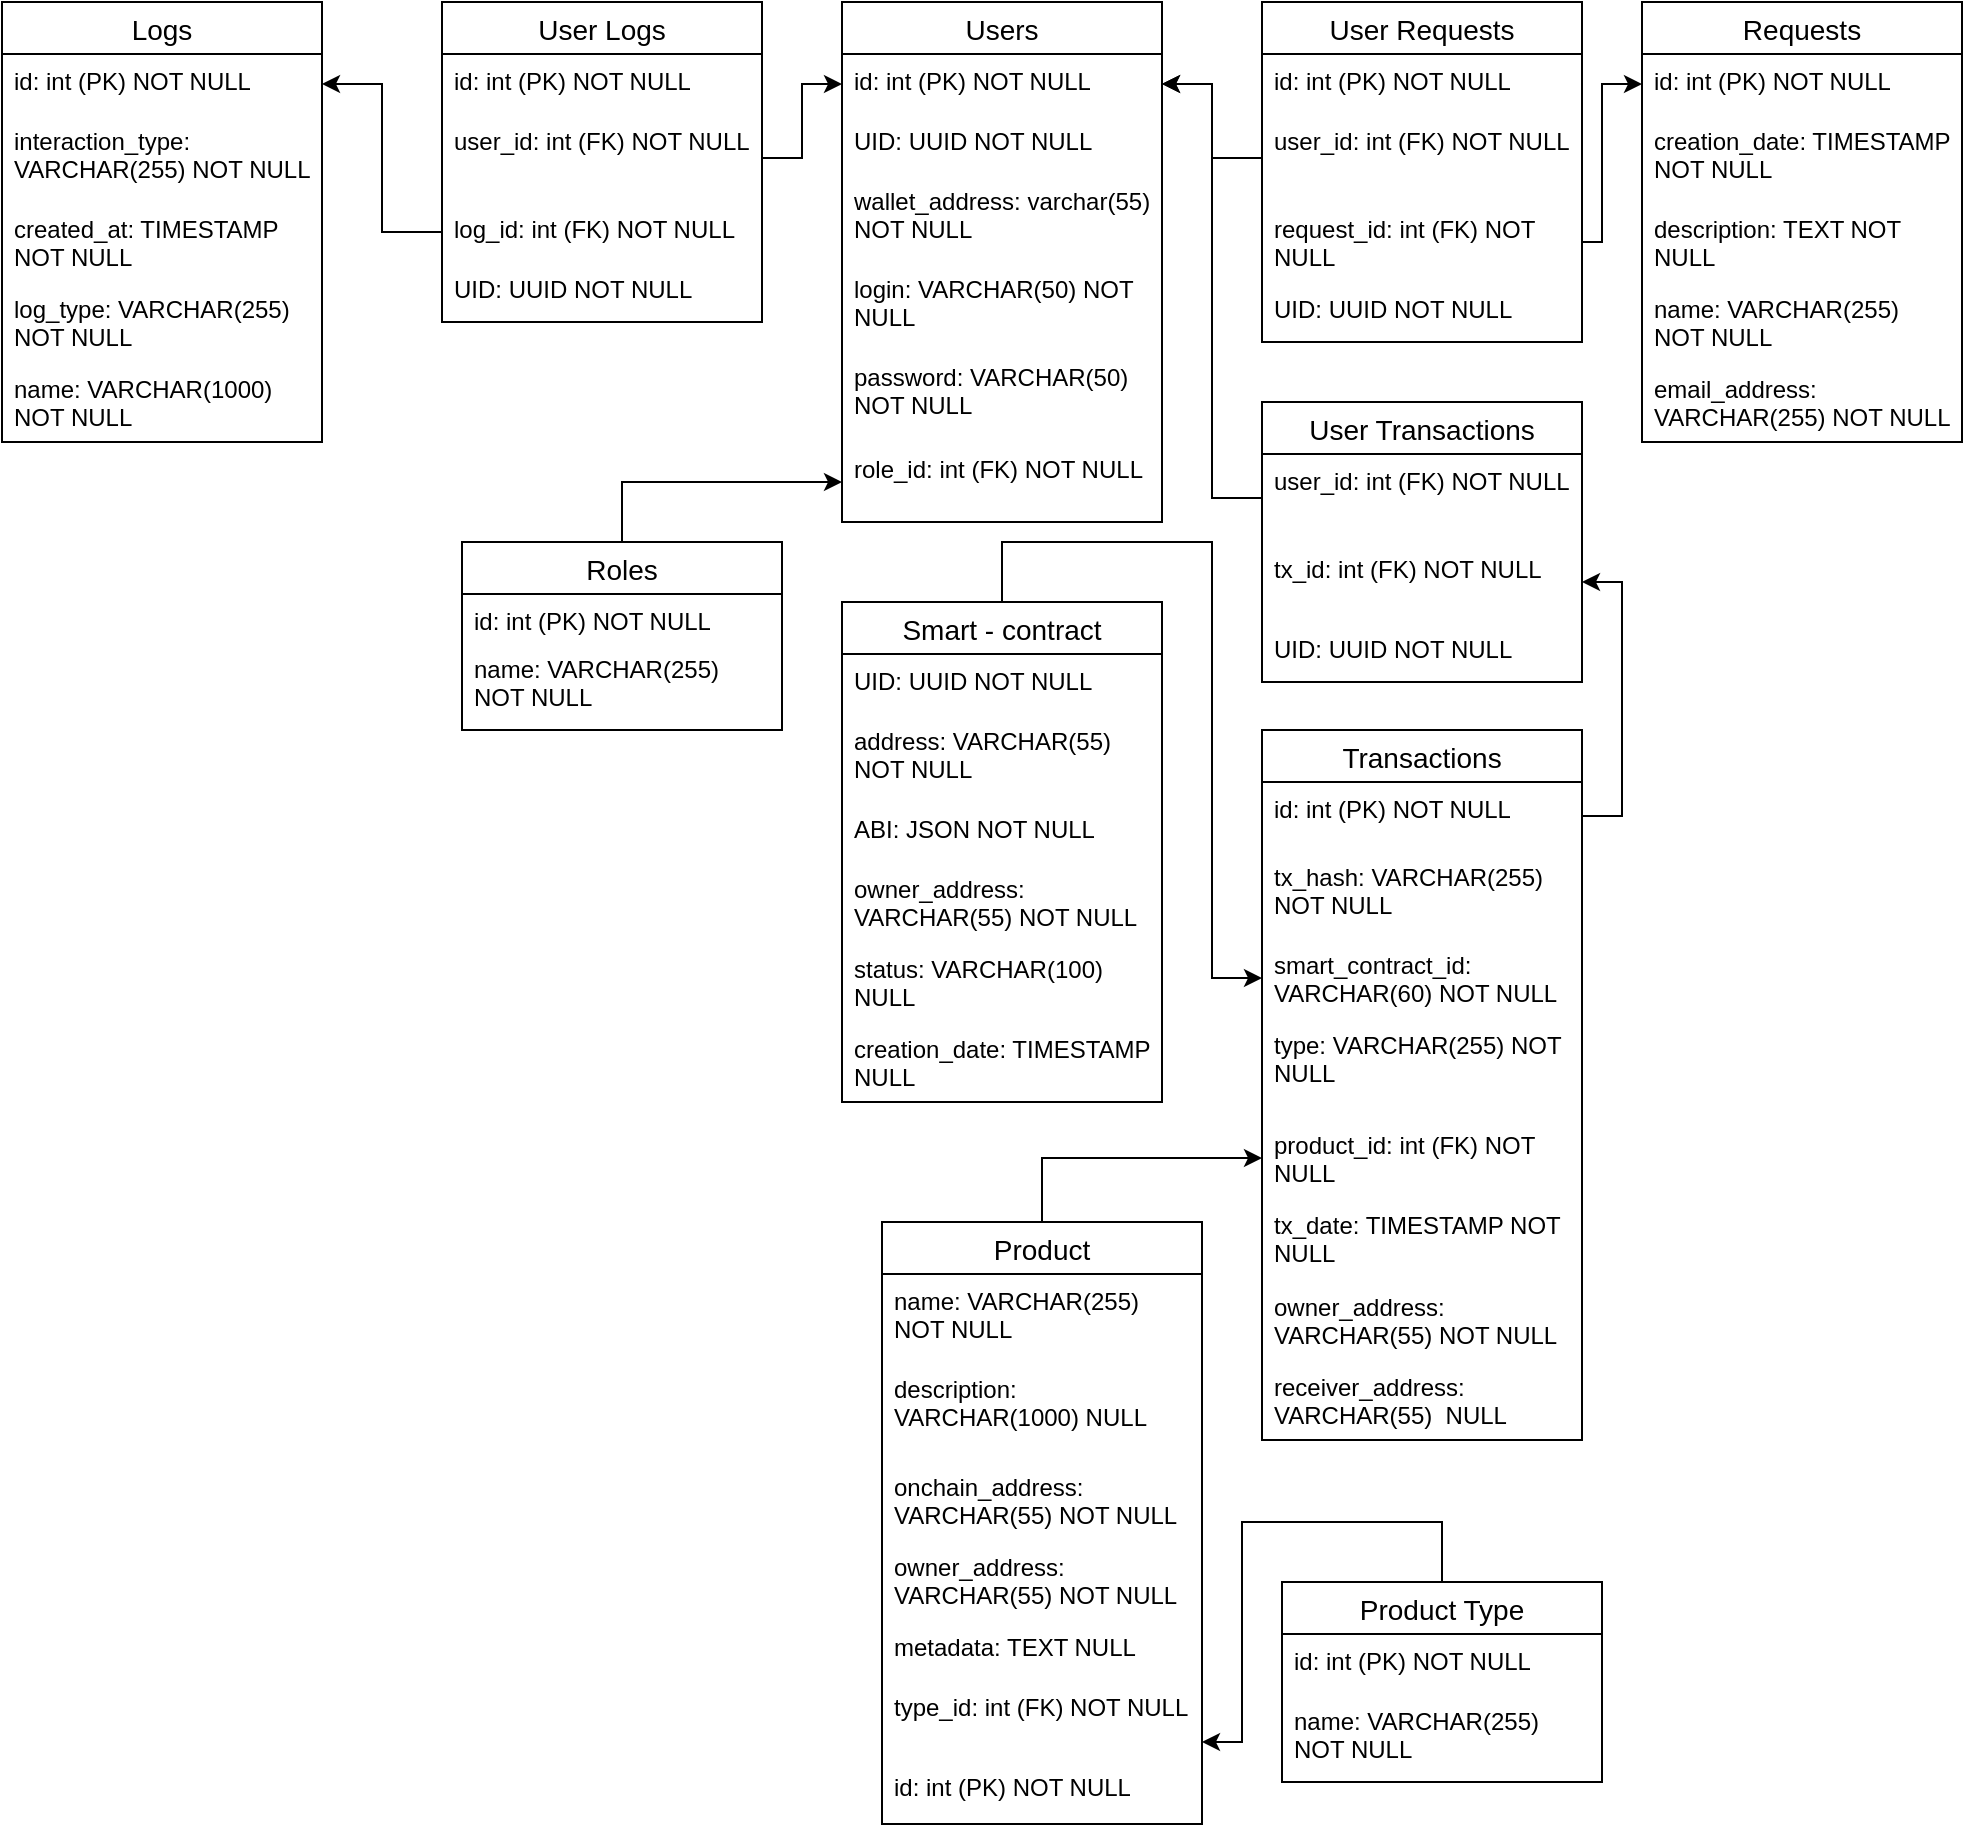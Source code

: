 <mxfile version="24.7.16">
  <diagram name="Page-1" id="ygvEJeif8jtYMkeodKxt">
    <mxGraphModel dx="1405" dy="860" grid="0" gridSize="10" guides="1" tooltips="1" connect="1" arrows="1" fold="1" page="1" pageScale="1" pageWidth="850" pageHeight="1100" math="0" shadow="0">
      <root>
        <mxCell id="0" />
        <mxCell id="1" parent="0" />
        <mxCell id="vk4hDPv6KdDmeWT89cOQ-1" value="Users" style="swimlane;fontStyle=0;childLayout=stackLayout;horizontal=1;startSize=26;horizontalStack=0;resizeParent=1;resizeParentMax=0;resizeLast=0;collapsible=1;marginBottom=0;align=center;fontSize=14;" parent="1" vertex="1">
          <mxGeometry x="290" y="20" width="160" height="260" as="geometry" />
        </mxCell>
        <mxCell id="vk4hDPv6KdDmeWT89cOQ-5" value="id: int (PK) NOT NULL" style="text;strokeColor=none;fillColor=none;spacingLeft=4;spacingRight=4;overflow=hidden;rotatable=0;points=[[0,0.5],[1,0.5]];portConstraint=eastwest;fontSize=12;whiteSpace=wrap;html=1;" parent="vk4hDPv6KdDmeWT89cOQ-1" vertex="1">
          <mxGeometry y="26" width="160" height="30" as="geometry" />
        </mxCell>
        <mxCell id="vk4hDPv6KdDmeWT89cOQ-7" value="UID: UUID NOT NULL" style="text;strokeColor=none;fillColor=none;spacingLeft=4;spacingRight=4;overflow=hidden;rotatable=0;points=[[0,0.5],[1,0.5]];portConstraint=eastwest;fontSize=12;whiteSpace=wrap;html=1;" parent="vk4hDPv6KdDmeWT89cOQ-1" vertex="1">
          <mxGeometry y="56" width="160" height="30" as="geometry" />
        </mxCell>
        <mxCell id="vk4hDPv6KdDmeWT89cOQ-8" value="wallet_address: varchar(55) NOT NULL" style="text;strokeColor=none;fillColor=none;spacingLeft=4;spacingRight=4;overflow=hidden;rotatable=0;points=[[0,0.5],[1,0.5]];portConstraint=eastwest;fontSize=12;whiteSpace=wrap;html=1;" parent="vk4hDPv6KdDmeWT89cOQ-1" vertex="1">
          <mxGeometry y="86" width="160" height="44" as="geometry" />
        </mxCell>
        <mxCell id="vk4hDPv6KdDmeWT89cOQ-2" value="login: VARCHAR(50) NOT NULL" style="text;strokeColor=none;fillColor=none;spacingLeft=4;spacingRight=4;overflow=hidden;rotatable=0;points=[[0,0.5],[1,0.5]];portConstraint=eastwest;fontSize=12;whiteSpace=wrap;html=1;" parent="vk4hDPv6KdDmeWT89cOQ-1" vertex="1">
          <mxGeometry y="130" width="160" height="44" as="geometry" />
        </mxCell>
        <mxCell id="vk4hDPv6KdDmeWT89cOQ-4" value="password: VARCHAR(50) NOT NULL" style="text;strokeColor=none;fillColor=none;spacingLeft=4;spacingRight=4;overflow=hidden;rotatable=0;points=[[0,0.5],[1,0.5]];portConstraint=eastwest;fontSize=12;whiteSpace=wrap;html=1;" parent="vk4hDPv6KdDmeWT89cOQ-1" vertex="1">
          <mxGeometry y="174" width="160" height="46" as="geometry" />
        </mxCell>
        <mxCell id="vk4hDPv6KdDmeWT89cOQ-61" value="role_id: int (FK) NOT NULL" style="text;strokeColor=none;fillColor=none;spacingLeft=4;spacingRight=4;overflow=hidden;rotatable=0;points=[[0,0.5],[1,0.5]];portConstraint=eastwest;fontSize=12;whiteSpace=wrap;html=1;" parent="vk4hDPv6KdDmeWT89cOQ-1" vertex="1">
          <mxGeometry y="220" width="160" height="40" as="geometry" />
        </mxCell>
        <mxCell id="vk4hDPv6KdDmeWT89cOQ-66" style="edgeStyle=orthogonalEdgeStyle;rounded=0;orthogonalLoop=1;jettySize=auto;html=1;" parent="1" source="vk4hDPv6KdDmeWT89cOQ-11" target="vk4hDPv6KdDmeWT89cOQ-61" edge="1">
          <mxGeometry relative="1" as="geometry" />
        </mxCell>
        <mxCell id="vk4hDPv6KdDmeWT89cOQ-11" value="Roles" style="swimlane;fontStyle=0;childLayout=stackLayout;horizontal=1;startSize=26;horizontalStack=0;resizeParent=1;resizeParentMax=0;resizeLast=0;collapsible=1;marginBottom=0;align=center;fontSize=14;" parent="1" vertex="1">
          <mxGeometry x="100" y="290" width="160" height="94" as="geometry" />
        </mxCell>
        <mxCell id="vk4hDPv6KdDmeWT89cOQ-12" value="id: int (PK) NOT NULL " style="text;strokeColor=none;fillColor=none;spacingLeft=4;spacingRight=4;overflow=hidden;rotatable=0;points=[[0,0.5],[1,0.5]];portConstraint=eastwest;fontSize=12;whiteSpace=wrap;html=1;" parent="vk4hDPv6KdDmeWT89cOQ-11" vertex="1">
          <mxGeometry y="26" width="160" height="24" as="geometry" />
        </mxCell>
        <mxCell id="vk4hDPv6KdDmeWT89cOQ-53" value="name: VARCHAR(255) NOT NULL" style="text;strokeColor=none;fillColor=none;spacingLeft=4;spacingRight=4;overflow=hidden;rotatable=0;points=[[0,0.5],[1,0.5]];portConstraint=eastwest;fontSize=12;whiteSpace=wrap;html=1;" parent="vk4hDPv6KdDmeWT89cOQ-11" vertex="1">
          <mxGeometry y="50" width="160" height="44" as="geometry" />
        </mxCell>
        <mxCell id="vk4hDPv6KdDmeWT89cOQ-14" value="Transactions" style="swimlane;fontStyle=0;childLayout=stackLayout;horizontal=1;startSize=26;horizontalStack=0;resizeParent=1;resizeParentMax=0;resizeLast=0;collapsible=1;marginBottom=0;align=center;fontSize=14;" parent="1" vertex="1">
          <mxGeometry x="500" y="384" width="160" height="355" as="geometry" />
        </mxCell>
        <mxCell id="vk4hDPv6KdDmeWT89cOQ-15" value="id: int (PK) NOT NULL" style="text;strokeColor=none;fillColor=none;spacingLeft=4;spacingRight=4;overflow=hidden;rotatable=0;points=[[0,0.5],[1,0.5]];portConstraint=eastwest;fontSize=12;whiteSpace=wrap;html=1;" parent="vk4hDPv6KdDmeWT89cOQ-14" vertex="1">
          <mxGeometry y="26" width="160" height="34" as="geometry" />
        </mxCell>
        <mxCell id="vk4hDPv6KdDmeWT89cOQ-89" value="tx_hash: VARCHAR(255) NOT NULL" style="text;strokeColor=none;fillColor=none;spacingLeft=4;spacingRight=4;overflow=hidden;rotatable=0;points=[[0,0.5],[1,0.5]];portConstraint=eastwest;fontSize=12;whiteSpace=wrap;html=1;" parent="vk4hDPv6KdDmeWT89cOQ-14" vertex="1">
          <mxGeometry y="60" width="160" height="44" as="geometry" />
        </mxCell>
        <mxCell id="vk4hDPv6KdDmeWT89cOQ-16" value="smart_contract_id: VARCHAR(60) NOT NULL" style="text;strokeColor=none;fillColor=none;spacingLeft=4;spacingRight=4;overflow=hidden;rotatable=0;points=[[0,0.5],[1,0.5]];portConstraint=eastwest;fontSize=12;whiteSpace=wrap;html=1;" parent="vk4hDPv6KdDmeWT89cOQ-14" vertex="1">
          <mxGeometry y="104" width="160" height="40" as="geometry" />
        </mxCell>
        <mxCell id="vk4hDPv6KdDmeWT89cOQ-17" value="type: VARCHAR(255) NOT NULL" style="text;strokeColor=none;fillColor=none;spacingLeft=4;spacingRight=4;overflow=hidden;rotatable=0;points=[[0,0.5],[1,0.5]];portConstraint=eastwest;fontSize=12;whiteSpace=wrap;html=1;" parent="vk4hDPv6KdDmeWT89cOQ-14" vertex="1">
          <mxGeometry y="144" width="160" height="50" as="geometry" />
        </mxCell>
        <mxCell id="vk4hDPv6KdDmeWT89cOQ-18" value="product_id: int (FK) NOT NULL" style="text;strokeColor=none;fillColor=none;spacingLeft=4;spacingRight=4;overflow=hidden;rotatable=0;points=[[0,0.5],[1,0.5]];portConstraint=eastwest;fontSize=12;whiteSpace=wrap;html=1;" parent="vk4hDPv6KdDmeWT89cOQ-14" vertex="1">
          <mxGeometry y="194" width="160" height="40" as="geometry" />
        </mxCell>
        <mxCell id="vk4hDPv6KdDmeWT89cOQ-19" value="tx_date: TIMESTAMP NOT NULL" style="text;strokeColor=none;fillColor=none;spacingLeft=4;spacingRight=4;overflow=hidden;rotatable=0;points=[[0,0.5],[1,0.5]];portConstraint=eastwest;fontSize=12;whiteSpace=wrap;html=1;" parent="vk4hDPv6KdDmeWT89cOQ-14" vertex="1">
          <mxGeometry y="234" width="160" height="41" as="geometry" />
        </mxCell>
        <mxCell id="vk4hDPv6KdDmeWT89cOQ-20" value="owner_address: VARCHAR(55) NOT NULL" style="text;strokeColor=none;fillColor=none;spacingLeft=4;spacingRight=4;overflow=hidden;rotatable=0;points=[[0,0.5],[1,0.5]];portConstraint=eastwest;fontSize=12;whiteSpace=wrap;html=1;" parent="vk4hDPv6KdDmeWT89cOQ-14" vertex="1">
          <mxGeometry y="275" width="160" height="40" as="geometry" />
        </mxCell>
        <mxCell id="vk4hDPv6KdDmeWT89cOQ-21" value="receiver_address: VARCHAR(55)&amp;nbsp; NULL" style="text;strokeColor=none;fillColor=none;spacingLeft=4;spacingRight=4;overflow=hidden;rotatable=0;points=[[0,0.5],[1,0.5]];portConstraint=eastwest;fontSize=12;whiteSpace=wrap;html=1;" parent="vk4hDPv6KdDmeWT89cOQ-14" vertex="1">
          <mxGeometry y="315" width="160" height="40" as="geometry" />
        </mxCell>
        <mxCell id="vk4hDPv6KdDmeWT89cOQ-102" style="edgeStyle=orthogonalEdgeStyle;rounded=0;orthogonalLoop=1;jettySize=auto;html=1;" parent="1" source="vk4hDPv6KdDmeWT89cOQ-23" target="vk4hDPv6KdDmeWT89cOQ-18" edge="1">
          <mxGeometry relative="1" as="geometry" />
        </mxCell>
        <mxCell id="vk4hDPv6KdDmeWT89cOQ-23" value="Product" style="swimlane;fontStyle=0;childLayout=stackLayout;horizontal=1;startSize=26;horizontalStack=0;resizeParent=1;resizeParentMax=0;resizeLast=0;collapsible=1;marginBottom=0;align=center;fontSize=14;" parent="1" vertex="1">
          <mxGeometry x="310" y="630" width="160" height="301" as="geometry" />
        </mxCell>
        <mxCell id="vk4hDPv6KdDmeWT89cOQ-25" value="name: VARCHAR(255) NOT NULL" style="text;strokeColor=none;fillColor=none;spacingLeft=4;spacingRight=4;overflow=hidden;rotatable=0;points=[[0,0.5],[1,0.5]];portConstraint=eastwest;fontSize=12;whiteSpace=wrap;html=1;" parent="vk4hDPv6KdDmeWT89cOQ-23" vertex="1">
          <mxGeometry y="26" width="160" height="44" as="geometry" />
        </mxCell>
        <mxCell id="vk4hDPv6KdDmeWT89cOQ-27" value="description: VARCHAR(1000) NULL" style="text;strokeColor=none;fillColor=none;spacingLeft=4;spacingRight=4;overflow=hidden;rotatable=0;points=[[0,0.5],[1,0.5]];portConstraint=eastwest;fontSize=12;whiteSpace=wrap;html=1;" parent="vk4hDPv6KdDmeWT89cOQ-23" vertex="1">
          <mxGeometry y="70" width="160" height="49" as="geometry" />
        </mxCell>
        <mxCell id="vk4hDPv6KdDmeWT89cOQ-28" value="onchain_address: VARCHAR(55) NOT NULL" style="text;strokeColor=none;fillColor=none;spacingLeft=4;spacingRight=4;overflow=hidden;rotatable=0;points=[[0,0.5],[1,0.5]];portConstraint=eastwest;fontSize=12;whiteSpace=wrap;html=1;" parent="vk4hDPv6KdDmeWT89cOQ-23" vertex="1">
          <mxGeometry y="119" width="160" height="40" as="geometry" />
        </mxCell>
        <mxCell id="vk4hDPv6KdDmeWT89cOQ-29" value="owner_address: VARCHAR(55) NOT NULL" style="text;strokeColor=none;fillColor=none;spacingLeft=4;spacingRight=4;overflow=hidden;rotatable=0;points=[[0,0.5],[1,0.5]];portConstraint=eastwest;fontSize=12;whiteSpace=wrap;html=1;" parent="vk4hDPv6KdDmeWT89cOQ-23" vertex="1">
          <mxGeometry y="159" width="160" height="40" as="geometry" />
        </mxCell>
        <mxCell id="vk4hDPv6KdDmeWT89cOQ-30" value="metadata: TEXT NULL" style="text;strokeColor=none;fillColor=none;spacingLeft=4;spacingRight=4;overflow=hidden;rotatable=0;points=[[0,0.5],[1,0.5]];portConstraint=eastwest;fontSize=12;whiteSpace=wrap;html=1;" parent="vk4hDPv6KdDmeWT89cOQ-23" vertex="1">
          <mxGeometry y="199" width="160" height="30" as="geometry" />
        </mxCell>
        <mxCell id="vk4hDPv6KdDmeWT89cOQ-26" value="type_id: int (FK) NOT NULL" style="text;strokeColor=none;fillColor=none;spacingLeft=4;spacingRight=4;overflow=hidden;rotatable=0;points=[[0,0.5],[1,0.5]];portConstraint=eastwest;fontSize=12;whiteSpace=wrap;html=1;" parent="vk4hDPv6KdDmeWT89cOQ-23" vertex="1">
          <mxGeometry y="229" width="160" height="40" as="geometry" />
        </mxCell>
        <mxCell id="1V5xZsHOr_TcBm8M5MlK-1" value="id: int (PK) NOT NULL" style="text;strokeColor=none;fillColor=none;spacingLeft=4;spacingRight=4;overflow=hidden;rotatable=0;points=[[0,0.5],[1,0.5]];portConstraint=eastwest;fontSize=12;whiteSpace=wrap;html=1;" vertex="1" parent="vk4hDPv6KdDmeWT89cOQ-23">
          <mxGeometry y="269" width="160" height="32" as="geometry" />
        </mxCell>
        <mxCell id="vk4hDPv6KdDmeWT89cOQ-105" style="edgeStyle=orthogonalEdgeStyle;rounded=0;orthogonalLoop=1;jettySize=auto;html=1;" parent="1" source="vk4hDPv6KdDmeWT89cOQ-32" target="vk4hDPv6KdDmeWT89cOQ-26" edge="1">
          <mxGeometry relative="1" as="geometry">
            <Array as="points">
              <mxPoint x="590" y="780" />
              <mxPoint x="490" y="780" />
              <mxPoint x="490" y="890" />
            </Array>
          </mxGeometry>
        </mxCell>
        <mxCell id="vk4hDPv6KdDmeWT89cOQ-32" value="Product Type" style="swimlane;fontStyle=0;childLayout=stackLayout;horizontal=1;startSize=26;horizontalStack=0;resizeParent=1;resizeParentMax=0;resizeLast=0;collapsible=1;marginBottom=0;align=center;fontSize=14;" parent="1" vertex="1">
          <mxGeometry x="510" y="810" width="160" height="100" as="geometry" />
        </mxCell>
        <mxCell id="vk4hDPv6KdDmeWT89cOQ-33" value="id: int (PK) NOT NULL" style="text;strokeColor=none;fillColor=none;spacingLeft=4;spacingRight=4;overflow=hidden;rotatable=0;points=[[0,0.5],[1,0.5]];portConstraint=eastwest;fontSize=12;whiteSpace=wrap;html=1;" parent="vk4hDPv6KdDmeWT89cOQ-32" vertex="1">
          <mxGeometry y="26" width="160" height="30" as="geometry" />
        </mxCell>
        <mxCell id="vk4hDPv6KdDmeWT89cOQ-55" value="name: VARCHAR(255) NOT NULL" style="text;strokeColor=none;fillColor=none;spacingLeft=4;spacingRight=4;overflow=hidden;rotatable=0;points=[[0,0.5],[1,0.5]];portConstraint=eastwest;fontSize=12;whiteSpace=wrap;html=1;" parent="vk4hDPv6KdDmeWT89cOQ-32" vertex="1">
          <mxGeometry y="56" width="160" height="44" as="geometry" />
        </mxCell>
        <mxCell id="vk4hDPv6KdDmeWT89cOQ-106" style="edgeStyle=orthogonalEdgeStyle;rounded=0;orthogonalLoop=1;jettySize=auto;html=1;" parent="1" source="vk4hDPv6KdDmeWT89cOQ-35" target="vk4hDPv6KdDmeWT89cOQ-16" edge="1">
          <mxGeometry relative="1" as="geometry">
            <Array as="points">
              <mxPoint x="370" y="290" />
              <mxPoint x="475" y="290" />
              <mxPoint x="475" y="508" />
            </Array>
          </mxGeometry>
        </mxCell>
        <mxCell id="vk4hDPv6KdDmeWT89cOQ-35" value="Smart - contract" style="swimlane;fontStyle=0;childLayout=stackLayout;horizontal=1;startSize=26;horizontalStack=0;resizeParent=1;resizeParentMax=0;resizeLast=0;collapsible=1;marginBottom=0;align=center;fontSize=14;" parent="1" vertex="1">
          <mxGeometry x="290" y="320" width="160" height="250" as="geometry" />
        </mxCell>
        <mxCell id="vk4hDPv6KdDmeWT89cOQ-36" value="UID: UUID NOT NULL" style="text;strokeColor=none;fillColor=none;spacingLeft=4;spacingRight=4;overflow=hidden;rotatable=0;points=[[0,0.5],[1,0.5]];portConstraint=eastwest;fontSize=12;whiteSpace=wrap;html=1;" parent="vk4hDPv6KdDmeWT89cOQ-35" vertex="1">
          <mxGeometry y="26" width="160" height="30" as="geometry" />
        </mxCell>
        <mxCell id="vk4hDPv6KdDmeWT89cOQ-37" value="address: VARCHAR(55) NOT NULL" style="text;strokeColor=none;fillColor=none;spacingLeft=4;spacingRight=4;overflow=hidden;rotatable=0;points=[[0,0.5],[1,0.5]];portConstraint=eastwest;fontSize=12;whiteSpace=wrap;html=1;" parent="vk4hDPv6KdDmeWT89cOQ-35" vertex="1">
          <mxGeometry y="56" width="160" height="44" as="geometry" />
        </mxCell>
        <mxCell id="vk4hDPv6KdDmeWT89cOQ-38" value="ABI: JSON NOT NULL" style="text;strokeColor=none;fillColor=none;spacingLeft=4;spacingRight=4;overflow=hidden;rotatable=0;points=[[0,0.5],[1,0.5]];portConstraint=eastwest;fontSize=12;whiteSpace=wrap;html=1;" parent="vk4hDPv6KdDmeWT89cOQ-35" vertex="1">
          <mxGeometry y="100" width="160" height="30" as="geometry" />
        </mxCell>
        <mxCell id="vk4hDPv6KdDmeWT89cOQ-39" value="owner_address: VARCHAR(55) NOT NULL" style="text;strokeColor=none;fillColor=none;spacingLeft=4;spacingRight=4;overflow=hidden;rotatable=0;points=[[0,0.5],[1,0.5]];portConstraint=eastwest;fontSize=12;whiteSpace=wrap;html=1;" parent="vk4hDPv6KdDmeWT89cOQ-35" vertex="1">
          <mxGeometry y="130" width="160" height="40" as="geometry" />
        </mxCell>
        <mxCell id="vk4hDPv6KdDmeWT89cOQ-40" value="status: VARCHAR(100) NULL" style="text;strokeColor=none;fillColor=none;spacingLeft=4;spacingRight=4;overflow=hidden;rotatable=0;points=[[0,0.5],[1,0.5]];portConstraint=eastwest;fontSize=12;whiteSpace=wrap;html=1;" parent="vk4hDPv6KdDmeWT89cOQ-35" vertex="1">
          <mxGeometry y="170" width="160" height="40" as="geometry" />
        </mxCell>
        <mxCell id="vk4hDPv6KdDmeWT89cOQ-41" value="creation_date: TIMESTAMP NULL" style="text;strokeColor=none;fillColor=none;spacingLeft=4;spacingRight=4;overflow=hidden;rotatable=0;points=[[0,0.5],[1,0.5]];portConstraint=eastwest;fontSize=12;whiteSpace=wrap;html=1;" parent="vk4hDPv6KdDmeWT89cOQ-35" vertex="1">
          <mxGeometry y="210" width="160" height="40" as="geometry" />
        </mxCell>
        <mxCell id="vk4hDPv6KdDmeWT89cOQ-43" value="Requests" style="swimlane;fontStyle=0;childLayout=stackLayout;horizontal=1;startSize=26;horizontalStack=0;resizeParent=1;resizeParentMax=0;resizeLast=0;collapsible=1;marginBottom=0;align=center;fontSize=14;" parent="1" vertex="1">
          <mxGeometry x="690" y="20" width="160" height="220" as="geometry" />
        </mxCell>
        <mxCell id="vk4hDPv6KdDmeWT89cOQ-44" value="id: int (PK) NOT NULL" style="text;strokeColor=none;fillColor=none;spacingLeft=4;spacingRight=4;overflow=hidden;rotatable=0;points=[[0,0.5],[1,0.5]];portConstraint=eastwest;fontSize=12;whiteSpace=wrap;html=1;" parent="vk4hDPv6KdDmeWT89cOQ-43" vertex="1">
          <mxGeometry y="26" width="160" height="30" as="geometry" />
        </mxCell>
        <mxCell id="vk4hDPv6KdDmeWT89cOQ-45" value="creation_date: TIMESTAMP NOT NULL" style="text;strokeColor=none;fillColor=none;spacingLeft=4;spacingRight=4;overflow=hidden;rotatable=0;points=[[0,0.5],[1,0.5]];portConstraint=eastwest;fontSize=12;whiteSpace=wrap;html=1;" parent="vk4hDPv6KdDmeWT89cOQ-43" vertex="1">
          <mxGeometry y="56" width="160" height="44" as="geometry" />
        </mxCell>
        <mxCell id="vk4hDPv6KdDmeWT89cOQ-46" value="description: TEXT NOT NULL" style="text;strokeColor=none;fillColor=none;spacingLeft=4;spacingRight=4;overflow=hidden;rotatable=0;points=[[0,0.5],[1,0.5]];portConstraint=eastwest;fontSize=12;whiteSpace=wrap;html=1;" parent="vk4hDPv6KdDmeWT89cOQ-43" vertex="1">
          <mxGeometry y="100" width="160" height="40" as="geometry" />
        </mxCell>
        <mxCell id="vk4hDPv6KdDmeWT89cOQ-54" value="name: VARCHAR(255) NOT NULL" style="text;strokeColor=none;fillColor=none;spacingLeft=4;spacingRight=4;overflow=hidden;rotatable=0;points=[[0,0.5],[1,0.5]];portConstraint=eastwest;fontSize=12;whiteSpace=wrap;html=1;" parent="vk4hDPv6KdDmeWT89cOQ-43" vertex="1">
          <mxGeometry y="140" width="160" height="40" as="geometry" />
        </mxCell>
        <mxCell id="vk4hDPv6KdDmeWT89cOQ-81" value="email_address: VARCHAR(255) NOT NULL" style="text;strokeColor=none;fillColor=none;spacingLeft=4;spacingRight=4;overflow=hidden;rotatable=0;points=[[0,0.5],[1,0.5]];portConstraint=eastwest;fontSize=12;whiteSpace=wrap;html=1;" parent="vk4hDPv6KdDmeWT89cOQ-43" vertex="1">
          <mxGeometry y="180" width="160" height="40" as="geometry" />
        </mxCell>
        <mxCell id="vk4hDPv6KdDmeWT89cOQ-47" value="Logs" style="swimlane;fontStyle=0;childLayout=stackLayout;horizontal=1;startSize=26;horizontalStack=0;resizeParent=1;resizeParentMax=0;resizeLast=0;collapsible=1;marginBottom=0;align=center;fontSize=14;" parent="1" vertex="1">
          <mxGeometry x="-130" y="20" width="160" height="220" as="geometry" />
        </mxCell>
        <mxCell id="vk4hDPv6KdDmeWT89cOQ-48" value="id: int (PK) NOT NULL" style="text;strokeColor=none;fillColor=none;spacingLeft=4;spacingRight=4;overflow=hidden;rotatable=0;points=[[0,0.5],[1,0.5]];portConstraint=eastwest;fontSize=12;whiteSpace=wrap;html=1;" parent="vk4hDPv6KdDmeWT89cOQ-47" vertex="1">
          <mxGeometry y="26" width="160" height="30" as="geometry" />
        </mxCell>
        <mxCell id="vk4hDPv6KdDmeWT89cOQ-49" value="interaction_type: VARCHAR(255) NOT NULL" style="text;strokeColor=none;fillColor=none;spacingLeft=4;spacingRight=4;overflow=hidden;rotatable=0;points=[[0,0.5],[1,0.5]];portConstraint=eastwest;fontSize=12;whiteSpace=wrap;html=1;" parent="vk4hDPv6KdDmeWT89cOQ-47" vertex="1">
          <mxGeometry y="56" width="160" height="44" as="geometry" />
        </mxCell>
        <mxCell id="vk4hDPv6KdDmeWT89cOQ-50" value="created_at: TIMESTAMP NOT NULL" style="text;strokeColor=none;fillColor=none;spacingLeft=4;spacingRight=4;overflow=hidden;rotatable=0;points=[[0,0.5],[1,0.5]];portConstraint=eastwest;fontSize=12;whiteSpace=wrap;html=1;" parent="vk4hDPv6KdDmeWT89cOQ-47" vertex="1">
          <mxGeometry y="100" width="160" height="40" as="geometry" />
        </mxCell>
        <mxCell id="vk4hDPv6KdDmeWT89cOQ-51" value="log_type: VARCHAR(255) NOT NULL" style="text;strokeColor=none;fillColor=none;spacingLeft=4;spacingRight=4;overflow=hidden;rotatable=0;points=[[0,0.5],[1,0.5]];portConstraint=eastwest;fontSize=12;whiteSpace=wrap;html=1;" parent="vk4hDPv6KdDmeWT89cOQ-47" vertex="1">
          <mxGeometry y="140" width="160" height="40" as="geometry" />
        </mxCell>
        <mxCell id="vk4hDPv6KdDmeWT89cOQ-57" value="name: VARCHAR(1000) NOT NULL" style="text;strokeColor=none;fillColor=none;spacingLeft=4;spacingRight=4;overflow=hidden;rotatable=0;points=[[0,0.5],[1,0.5]];portConstraint=eastwest;fontSize=12;whiteSpace=wrap;html=1;" parent="vk4hDPv6KdDmeWT89cOQ-47" vertex="1">
          <mxGeometry y="180" width="160" height="40" as="geometry" />
        </mxCell>
        <mxCell id="vk4hDPv6KdDmeWT89cOQ-68" value="User Logs" style="swimlane;fontStyle=0;childLayout=stackLayout;horizontal=1;startSize=26;horizontalStack=0;resizeParent=1;resizeParentMax=0;resizeLast=0;collapsible=1;marginBottom=0;align=center;fontSize=14;" parent="1" vertex="1">
          <mxGeometry x="90" y="20" width="160" height="160" as="geometry" />
        </mxCell>
        <mxCell id="vk4hDPv6KdDmeWT89cOQ-69" value="id: int (PK) NOT NULL" style="text;strokeColor=none;fillColor=none;spacingLeft=4;spacingRight=4;overflow=hidden;rotatable=0;points=[[0,0.5],[1,0.5]];portConstraint=eastwest;fontSize=12;whiteSpace=wrap;html=1;" parent="vk4hDPv6KdDmeWT89cOQ-68" vertex="1">
          <mxGeometry y="26" width="160" height="30" as="geometry" />
        </mxCell>
        <mxCell id="vk4hDPv6KdDmeWT89cOQ-70" value="user_id: int (FK) NOT NULL" style="text;strokeColor=none;fillColor=none;spacingLeft=4;spacingRight=4;overflow=hidden;rotatable=0;points=[[0,0.5],[1,0.5]];portConstraint=eastwest;fontSize=12;whiteSpace=wrap;html=1;" parent="vk4hDPv6KdDmeWT89cOQ-68" vertex="1">
          <mxGeometry y="56" width="160" height="44" as="geometry" />
        </mxCell>
        <mxCell id="vk4hDPv6KdDmeWT89cOQ-71" value="log_id: int (FK) NOT NULL" style="text;strokeColor=none;fillColor=none;spacingLeft=4;spacingRight=4;overflow=hidden;rotatable=0;points=[[0,0.5],[1,0.5]];portConstraint=eastwest;fontSize=12;whiteSpace=wrap;html=1;" parent="vk4hDPv6KdDmeWT89cOQ-68" vertex="1">
          <mxGeometry y="100" width="160" height="30" as="geometry" />
        </mxCell>
        <mxCell id="vk4hDPv6KdDmeWT89cOQ-75" value="UID: UUID NOT NULL" style="text;strokeColor=none;fillColor=none;spacingLeft=4;spacingRight=4;overflow=hidden;rotatable=0;points=[[0,0.5],[1,0.5]];portConstraint=eastwest;fontSize=12;whiteSpace=wrap;html=1;" parent="vk4hDPv6KdDmeWT89cOQ-68" vertex="1">
          <mxGeometry y="130" width="160" height="30" as="geometry" />
        </mxCell>
        <mxCell id="vk4hDPv6KdDmeWT89cOQ-73" style="edgeStyle=orthogonalEdgeStyle;rounded=0;orthogonalLoop=1;jettySize=auto;html=1;" parent="1" source="vk4hDPv6KdDmeWT89cOQ-70" target="vk4hDPv6KdDmeWT89cOQ-5" edge="1">
          <mxGeometry relative="1" as="geometry" />
        </mxCell>
        <mxCell id="vk4hDPv6KdDmeWT89cOQ-74" style="edgeStyle=orthogonalEdgeStyle;rounded=0;orthogonalLoop=1;jettySize=auto;html=1;" parent="1" source="vk4hDPv6KdDmeWT89cOQ-71" target="vk4hDPv6KdDmeWT89cOQ-48" edge="1">
          <mxGeometry relative="1" as="geometry" />
        </mxCell>
        <mxCell id="vk4hDPv6KdDmeWT89cOQ-76" value="User Requests" style="swimlane;fontStyle=0;childLayout=stackLayout;horizontal=1;startSize=26;horizontalStack=0;resizeParent=1;resizeParentMax=0;resizeLast=0;collapsible=1;marginBottom=0;align=center;fontSize=14;" parent="1" vertex="1">
          <mxGeometry x="500" y="20" width="160" height="170" as="geometry" />
        </mxCell>
        <mxCell id="vk4hDPv6KdDmeWT89cOQ-77" value="id: int (PK) NOT NULL" style="text;strokeColor=none;fillColor=none;spacingLeft=4;spacingRight=4;overflow=hidden;rotatable=0;points=[[0,0.5],[1,0.5]];portConstraint=eastwest;fontSize=12;whiteSpace=wrap;html=1;" parent="vk4hDPv6KdDmeWT89cOQ-76" vertex="1">
          <mxGeometry y="26" width="160" height="30" as="geometry" />
        </mxCell>
        <mxCell id="vk4hDPv6KdDmeWT89cOQ-78" value="user_id: int (FK) NOT NULL" style="text;strokeColor=none;fillColor=none;spacingLeft=4;spacingRight=4;overflow=hidden;rotatable=0;points=[[0,0.5],[1,0.5]];portConstraint=eastwest;fontSize=12;whiteSpace=wrap;html=1;" parent="vk4hDPv6KdDmeWT89cOQ-76" vertex="1">
          <mxGeometry y="56" width="160" height="44" as="geometry" />
        </mxCell>
        <mxCell id="vk4hDPv6KdDmeWT89cOQ-79" value="request_id: int (FK) NOT NULL" style="text;strokeColor=none;fillColor=none;spacingLeft=4;spacingRight=4;overflow=hidden;rotatable=0;points=[[0,0.5],[1,0.5]];portConstraint=eastwest;fontSize=12;whiteSpace=wrap;html=1;" parent="vk4hDPv6KdDmeWT89cOQ-76" vertex="1">
          <mxGeometry y="100" width="160" height="40" as="geometry" />
        </mxCell>
        <mxCell id="vk4hDPv6KdDmeWT89cOQ-80" value="UID: UUID NOT NULL" style="text;strokeColor=none;fillColor=none;spacingLeft=4;spacingRight=4;overflow=hidden;rotatable=0;points=[[0,0.5],[1,0.5]];portConstraint=eastwest;fontSize=12;whiteSpace=wrap;html=1;" parent="vk4hDPv6KdDmeWT89cOQ-76" vertex="1">
          <mxGeometry y="140" width="160" height="30" as="geometry" />
        </mxCell>
        <mxCell id="vk4hDPv6KdDmeWT89cOQ-82" style="edgeStyle=orthogonalEdgeStyle;rounded=0;orthogonalLoop=1;jettySize=auto;html=1;" parent="1" source="vk4hDPv6KdDmeWT89cOQ-78" target="vk4hDPv6KdDmeWT89cOQ-5" edge="1">
          <mxGeometry relative="1" as="geometry" />
        </mxCell>
        <mxCell id="vk4hDPv6KdDmeWT89cOQ-83" style="edgeStyle=orthogonalEdgeStyle;rounded=0;orthogonalLoop=1;jettySize=auto;html=1;" parent="1" source="vk4hDPv6KdDmeWT89cOQ-79" target="vk4hDPv6KdDmeWT89cOQ-44" edge="1">
          <mxGeometry relative="1" as="geometry">
            <Array as="points">
              <mxPoint x="670" y="140" />
              <mxPoint x="670" y="61" />
            </Array>
          </mxGeometry>
        </mxCell>
        <mxCell id="vk4hDPv6KdDmeWT89cOQ-95" value="User Transactions" style="swimlane;fontStyle=0;childLayout=stackLayout;horizontal=1;startSize=26;horizontalStack=0;resizeParent=1;resizeParentMax=0;resizeLast=0;collapsible=1;marginBottom=0;align=center;fontSize=14;" parent="1" vertex="1">
          <mxGeometry x="500" y="220" width="160" height="140" as="geometry" />
        </mxCell>
        <mxCell id="vk4hDPv6KdDmeWT89cOQ-96" value="user_id: int (FK) NOT NULL" style="text;strokeColor=none;fillColor=none;spacingLeft=4;spacingRight=4;overflow=hidden;rotatable=0;points=[[0,0.5],[1,0.5]];portConstraint=eastwest;fontSize=12;whiteSpace=wrap;html=1;" parent="vk4hDPv6KdDmeWT89cOQ-95" vertex="1">
          <mxGeometry y="26" width="160" height="44" as="geometry" />
        </mxCell>
        <mxCell id="vk4hDPv6KdDmeWT89cOQ-97" value="tx_id: int (FK) NOT NULL" style="text;strokeColor=none;fillColor=none;spacingLeft=4;spacingRight=4;overflow=hidden;rotatable=0;points=[[0,0.5],[1,0.5]];portConstraint=eastwest;fontSize=12;whiteSpace=wrap;html=1;" parent="vk4hDPv6KdDmeWT89cOQ-95" vertex="1">
          <mxGeometry y="70" width="160" height="40" as="geometry" />
        </mxCell>
        <mxCell id="vk4hDPv6KdDmeWT89cOQ-98" value="UID: UUID NOT NULL" style="text;strokeColor=none;fillColor=none;spacingLeft=4;spacingRight=4;overflow=hidden;rotatable=0;points=[[0,0.5],[1,0.5]];portConstraint=eastwest;fontSize=12;whiteSpace=wrap;html=1;" parent="vk4hDPv6KdDmeWT89cOQ-95" vertex="1">
          <mxGeometry y="110" width="160" height="30" as="geometry" />
        </mxCell>
        <mxCell id="vk4hDPv6KdDmeWT89cOQ-100" style="edgeStyle=orthogonalEdgeStyle;rounded=0;orthogonalLoop=1;jettySize=auto;html=1;entryX=1;entryY=0.5;entryDx=0;entryDy=0;" parent="1" source="vk4hDPv6KdDmeWT89cOQ-96" target="vk4hDPv6KdDmeWT89cOQ-5" edge="1">
          <mxGeometry relative="1" as="geometry" />
        </mxCell>
        <mxCell id="vk4hDPv6KdDmeWT89cOQ-107" style="edgeStyle=orthogonalEdgeStyle;rounded=0;orthogonalLoop=1;jettySize=auto;html=1;entryX=1;entryY=0.5;entryDx=0;entryDy=0;" parent="1" source="vk4hDPv6KdDmeWT89cOQ-15" target="vk4hDPv6KdDmeWT89cOQ-97" edge="1">
          <mxGeometry relative="1" as="geometry">
            <Array as="points">
              <mxPoint x="680" y="427" />
              <mxPoint x="680" y="310" />
            </Array>
          </mxGeometry>
        </mxCell>
      </root>
    </mxGraphModel>
  </diagram>
</mxfile>
